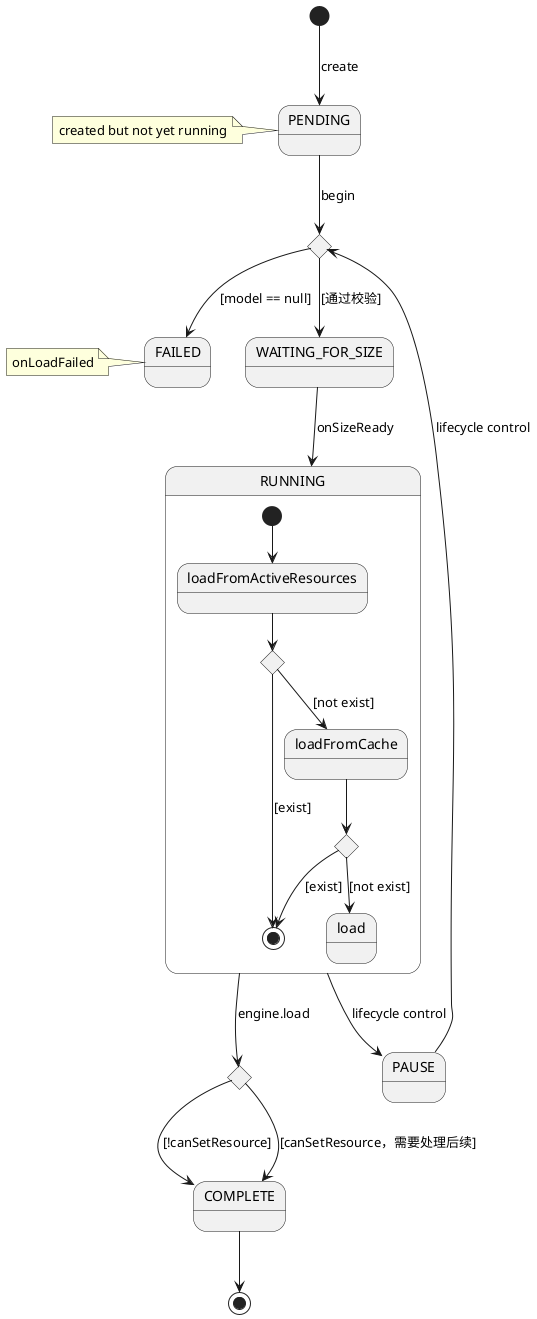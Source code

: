 @startuml
state a <<choice>>
[*] --> PENDING: create
note left: created but not yet running
PENDING --> a: begin
a --> FAILED: [model == null]
note left: onLoadFailed

a --> WAITING_FOR_SIZE: [通过校验]


WAITING_FOR_SIZE --> RUNNING : onSizeReady

state c <<choice>>
RUNNING --> c : engine.load

state RUNNING {
    [*] --> loadFromActiveResources
    state r1 <<choice>>
    loadFromActiveResources --> r1
    r1 --> [*]: [exist]
    r1 --> loadFromCache: [not exist]

    state r2 <<choice>>

    loadFromCache --> r2
    r2 --> [*]: [exist]
    r2 --> load: [not exist]

}

RUNNING --> PAUSE: lifecycle control
PAUSE --> a: lifecycle control

c --> COMPLETE: [!canSetResource]
c --> COMPLETE: [canSetResource，需要处理后续]

COMPLETE --> [*]
@enduml

@startuml
[*] --> CANCELLED: clear
CANCELLED --> CLEARED
CLEARED --> [*]
@enduml